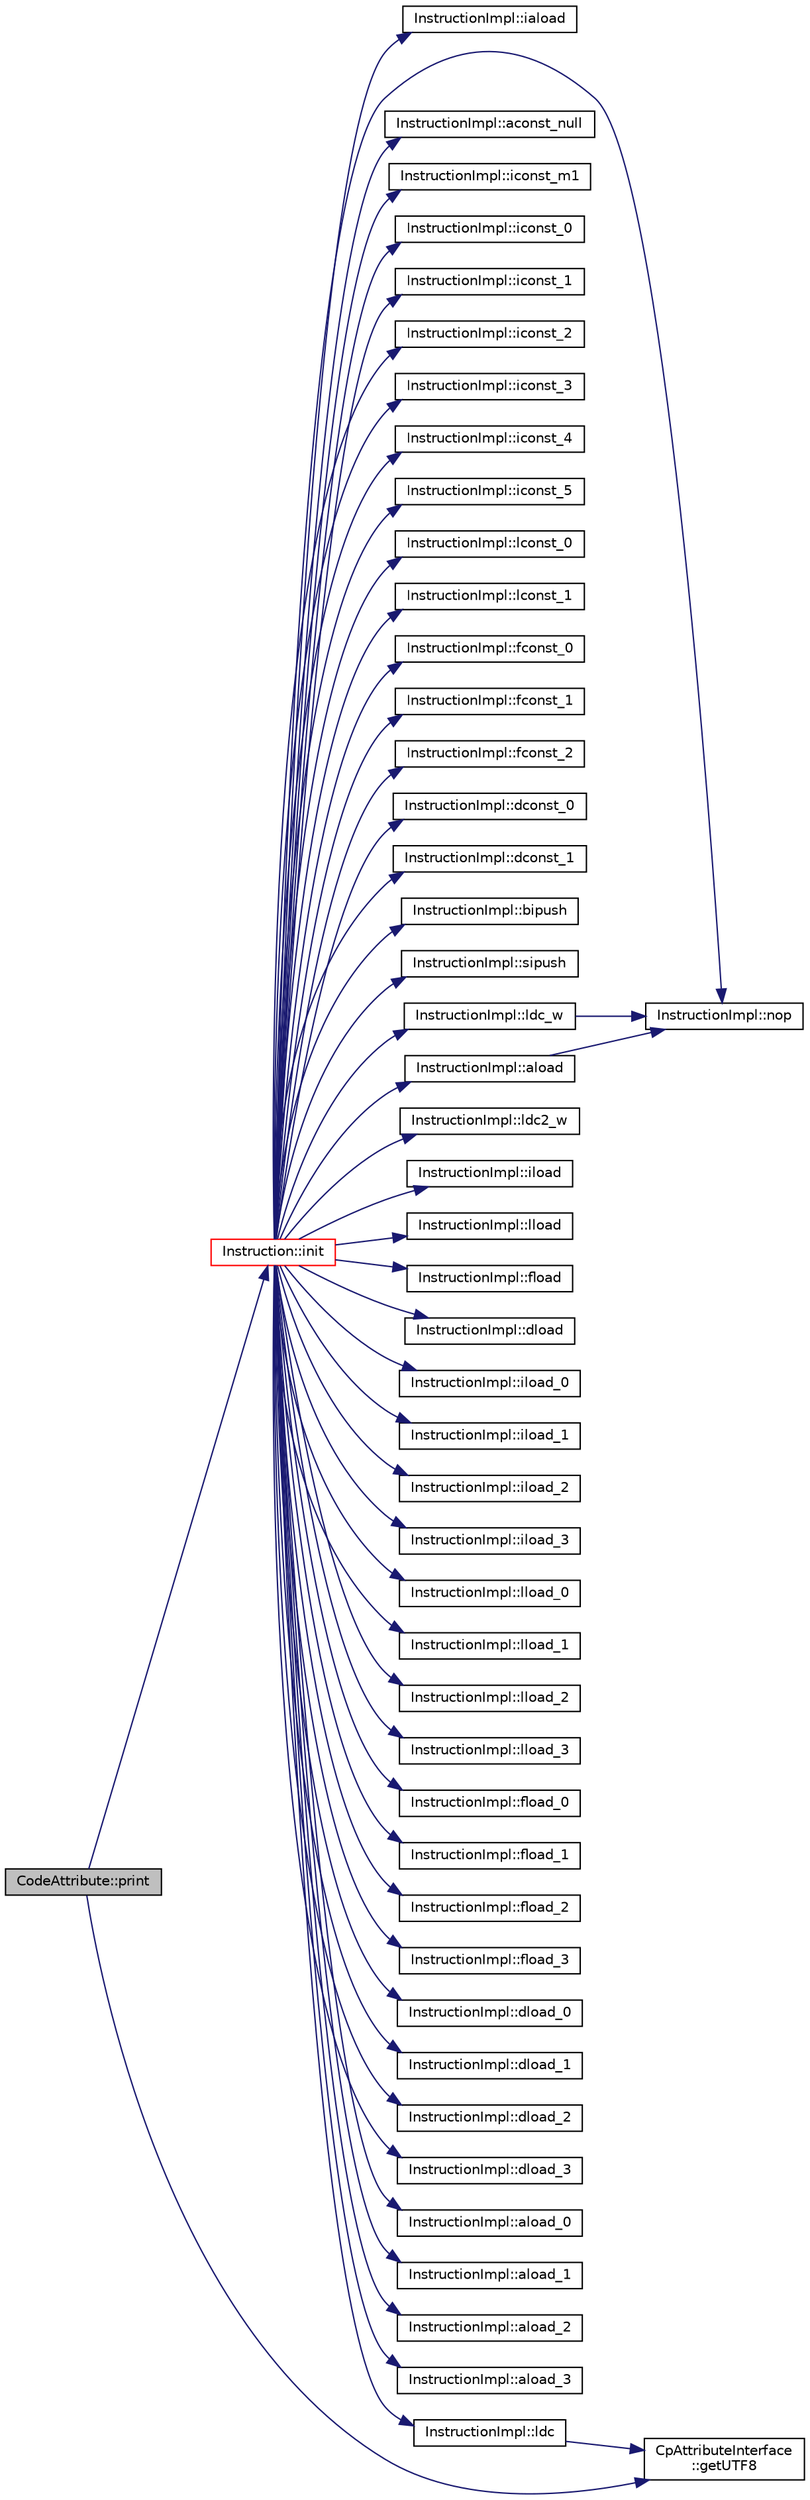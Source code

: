 digraph "CodeAttribute::print"
{
  edge [fontname="Helvetica",fontsize="10",labelfontname="Helvetica",labelfontsize="10"];
  node [fontname="Helvetica",fontsize="10",shape=record];
  rankdir="LR";
  Node1 [label="CodeAttribute::print",height=0.2,width=0.4,color="black", fillcolor="grey75", style="filled", fontcolor="black"];
  Node1 -> Node2 [color="midnightblue",fontsize="10",style="solid"];
  Node2 [label="Instruction::init",height=0.2,width=0.4,color="red", fillcolor="white", style="filled",URL="$class_instruction.html#a145a172552303c9cbd8a5856e31a701b"];
  Node2 -> Node3 [color="midnightblue",fontsize="10",style="solid"];
  Node3 [label="InstructionImpl::nop",height=0.2,width=0.4,color="black", fillcolor="white", style="filled",URL="$class_instruction_impl.html#a167bb8f230879fe6470318755fa3bcc9"];
  Node2 -> Node4 [color="midnightblue",fontsize="10",style="solid"];
  Node4 [label="InstructionImpl::aconst_null",height=0.2,width=0.4,color="black", fillcolor="white", style="filled",URL="$class_instruction_impl.html#a9f1d9c6c5641f592c37652c38e47751d"];
  Node2 -> Node5 [color="midnightblue",fontsize="10",style="solid"];
  Node5 [label="InstructionImpl::iconst_m1",height=0.2,width=0.4,color="black", fillcolor="white", style="filled",URL="$class_instruction_impl.html#ab36fd8503491518fcb80b92f7ee4003c"];
  Node2 -> Node6 [color="midnightblue",fontsize="10",style="solid"];
  Node6 [label="InstructionImpl::iconst_0",height=0.2,width=0.4,color="black", fillcolor="white", style="filled",URL="$class_instruction_impl.html#a51eaef20621f31549bd84147ad484e10"];
  Node2 -> Node7 [color="midnightblue",fontsize="10",style="solid"];
  Node7 [label="InstructionImpl::iconst_1",height=0.2,width=0.4,color="black", fillcolor="white", style="filled",URL="$class_instruction_impl.html#a78866e94cc43dba54dde53608cb18053"];
  Node2 -> Node8 [color="midnightblue",fontsize="10",style="solid"];
  Node8 [label="InstructionImpl::iconst_2",height=0.2,width=0.4,color="black", fillcolor="white", style="filled",URL="$class_instruction_impl.html#ae0e92a5c61dd98da5069d3ad1b03836b"];
  Node2 -> Node9 [color="midnightblue",fontsize="10",style="solid"];
  Node9 [label="InstructionImpl::iconst_3",height=0.2,width=0.4,color="black", fillcolor="white", style="filled",URL="$class_instruction_impl.html#ad19c769fa921833c202c1bce7ca84052"];
  Node2 -> Node10 [color="midnightblue",fontsize="10",style="solid"];
  Node10 [label="InstructionImpl::iconst_4",height=0.2,width=0.4,color="black", fillcolor="white", style="filled",URL="$class_instruction_impl.html#af530e67519244342f5e2700cc7f973ca"];
  Node2 -> Node11 [color="midnightblue",fontsize="10",style="solid"];
  Node11 [label="InstructionImpl::iconst_5",height=0.2,width=0.4,color="black", fillcolor="white", style="filled",URL="$class_instruction_impl.html#a2fa5a88bd16e98d38053a29d7472cd5e"];
  Node2 -> Node12 [color="midnightblue",fontsize="10",style="solid"];
  Node12 [label="InstructionImpl::lconst_0",height=0.2,width=0.4,color="black", fillcolor="white", style="filled",URL="$class_instruction_impl.html#a25630250f742a62db314bb14d57a1ca5"];
  Node2 -> Node13 [color="midnightblue",fontsize="10",style="solid"];
  Node13 [label="InstructionImpl::lconst_1",height=0.2,width=0.4,color="black", fillcolor="white", style="filled",URL="$class_instruction_impl.html#ab11e89546eecf872121a0e01001ed568"];
  Node2 -> Node14 [color="midnightblue",fontsize="10",style="solid"];
  Node14 [label="InstructionImpl::fconst_0",height=0.2,width=0.4,color="black", fillcolor="white", style="filled",URL="$class_instruction_impl.html#adc02f968c70b7a744c149c77fa409b30"];
  Node2 -> Node15 [color="midnightblue",fontsize="10",style="solid"];
  Node15 [label="InstructionImpl::fconst_1",height=0.2,width=0.4,color="black", fillcolor="white", style="filled",URL="$class_instruction_impl.html#a5f45236f5b87f0669b8deb0c42d3a224"];
  Node2 -> Node16 [color="midnightblue",fontsize="10",style="solid"];
  Node16 [label="InstructionImpl::fconst_2",height=0.2,width=0.4,color="black", fillcolor="white", style="filled",URL="$class_instruction_impl.html#a9a4ec1862322d0cdc900b5855dc9b37d"];
  Node2 -> Node17 [color="midnightblue",fontsize="10",style="solid"];
  Node17 [label="InstructionImpl::dconst_0",height=0.2,width=0.4,color="black", fillcolor="white", style="filled",URL="$class_instruction_impl.html#a696c0a12c12c3758719922f01358b070"];
  Node2 -> Node18 [color="midnightblue",fontsize="10",style="solid"];
  Node18 [label="InstructionImpl::dconst_1",height=0.2,width=0.4,color="black", fillcolor="white", style="filled",URL="$class_instruction_impl.html#a784752ba695c693cbee61fe18fbb61e8"];
  Node2 -> Node19 [color="midnightblue",fontsize="10",style="solid"];
  Node19 [label="InstructionImpl::bipush",height=0.2,width=0.4,color="black", fillcolor="white", style="filled",URL="$class_instruction_impl.html#a6d7ad21c1f766cddf753872f728a5532"];
  Node2 -> Node20 [color="midnightblue",fontsize="10",style="solid"];
  Node20 [label="InstructionImpl::sipush",height=0.2,width=0.4,color="black", fillcolor="white", style="filled",URL="$class_instruction_impl.html#a2c6934de13ab206f1ec5c87595f63c32"];
  Node2 -> Node21 [color="midnightblue",fontsize="10",style="solid"];
  Node21 [label="InstructionImpl::ldc",height=0.2,width=0.4,color="black", fillcolor="white", style="filled",URL="$class_instruction_impl.html#ade3ec2b9168ba2026599db6136e60d91"];
  Node21 -> Node22 [color="midnightblue",fontsize="10",style="solid"];
  Node22 [label="CpAttributeInterface\l::getUTF8",height=0.2,width=0.4,color="black", fillcolor="white", style="filled",URL="$struct_cp_attribute_interface.html#a99cabbc15a0af5273a6d324dfbc78f41"];
  Node2 -> Node23 [color="midnightblue",fontsize="10",style="solid"];
  Node23 [label="InstructionImpl::ldc_w",height=0.2,width=0.4,color="black", fillcolor="white", style="filled",URL="$class_instruction_impl.html#aeece337499bb42defdd5e3406c6f7d91"];
  Node23 -> Node3 [color="midnightblue",fontsize="10",style="solid"];
  Node2 -> Node24 [color="midnightblue",fontsize="10",style="solid"];
  Node24 [label="InstructionImpl::ldc2_w",height=0.2,width=0.4,color="black", fillcolor="white", style="filled",URL="$class_instruction_impl.html#aa5f6887f392b6882d3786b8930c26d89"];
  Node2 -> Node25 [color="midnightblue",fontsize="10",style="solid"];
  Node25 [label="InstructionImpl::iload",height=0.2,width=0.4,color="black", fillcolor="white", style="filled",URL="$class_instruction_impl.html#aa2f51d824f0c32bfa73babc0fdd50384"];
  Node2 -> Node26 [color="midnightblue",fontsize="10",style="solid"];
  Node26 [label="InstructionImpl::lload",height=0.2,width=0.4,color="black", fillcolor="white", style="filled",URL="$class_instruction_impl.html#af9943aa1936eea33c3b485beff0a0d47"];
  Node2 -> Node27 [color="midnightblue",fontsize="10",style="solid"];
  Node27 [label="InstructionImpl::fload",height=0.2,width=0.4,color="black", fillcolor="white", style="filled",URL="$class_instruction_impl.html#abbca347cb9b0f021641b5357335e3853"];
  Node2 -> Node28 [color="midnightblue",fontsize="10",style="solid"];
  Node28 [label="InstructionImpl::dload",height=0.2,width=0.4,color="black", fillcolor="white", style="filled",URL="$class_instruction_impl.html#a1edb8bbe0765bd8ee3c8d6ff9cb16d8c"];
  Node2 -> Node29 [color="midnightblue",fontsize="10",style="solid"];
  Node29 [label="InstructionImpl::aload",height=0.2,width=0.4,color="black", fillcolor="white", style="filled",URL="$class_instruction_impl.html#acaf8450ee2d7ac32332ffc780d6d3fc2"];
  Node29 -> Node3 [color="midnightblue",fontsize="10",style="solid"];
  Node2 -> Node30 [color="midnightblue",fontsize="10",style="solid"];
  Node30 [label="InstructionImpl::iload_0",height=0.2,width=0.4,color="black", fillcolor="white", style="filled",URL="$class_instruction_impl.html#adea38c5f54c7ade26205d7d141eb1048"];
  Node2 -> Node31 [color="midnightblue",fontsize="10",style="solid"];
  Node31 [label="InstructionImpl::iload_1",height=0.2,width=0.4,color="black", fillcolor="white", style="filled",URL="$class_instruction_impl.html#a42f0e57938988a4058b4c74ba80b8c74"];
  Node2 -> Node32 [color="midnightblue",fontsize="10",style="solid"];
  Node32 [label="InstructionImpl::iload_2",height=0.2,width=0.4,color="black", fillcolor="white", style="filled",URL="$class_instruction_impl.html#a30c976088ff52adde499764173f72369"];
  Node2 -> Node33 [color="midnightblue",fontsize="10",style="solid"];
  Node33 [label="InstructionImpl::iload_3",height=0.2,width=0.4,color="black", fillcolor="white", style="filled",URL="$class_instruction_impl.html#a489974853597b8edb6e33e97640cc127"];
  Node2 -> Node34 [color="midnightblue",fontsize="10",style="solid"];
  Node34 [label="InstructionImpl::lload_0",height=0.2,width=0.4,color="black", fillcolor="white", style="filled",URL="$class_instruction_impl.html#a156698ed78d3a9884687468011c03483"];
  Node2 -> Node35 [color="midnightblue",fontsize="10",style="solid"];
  Node35 [label="InstructionImpl::lload_1",height=0.2,width=0.4,color="black", fillcolor="white", style="filled",URL="$class_instruction_impl.html#af5fd7b5e53a334678a73cc7ab25c1224"];
  Node2 -> Node36 [color="midnightblue",fontsize="10",style="solid"];
  Node36 [label="InstructionImpl::lload_2",height=0.2,width=0.4,color="black", fillcolor="white", style="filled",URL="$class_instruction_impl.html#a8db010030123db37e9d7c394d4e45f74"];
  Node2 -> Node37 [color="midnightblue",fontsize="10",style="solid"];
  Node37 [label="InstructionImpl::lload_3",height=0.2,width=0.4,color="black", fillcolor="white", style="filled",URL="$class_instruction_impl.html#ab86040544e0846841c1be9bca04d29f7"];
  Node2 -> Node38 [color="midnightblue",fontsize="10",style="solid"];
  Node38 [label="InstructionImpl::fload_0",height=0.2,width=0.4,color="black", fillcolor="white", style="filled",URL="$class_instruction_impl.html#ad207667ed60ada69001332f601f0e363"];
  Node2 -> Node39 [color="midnightblue",fontsize="10",style="solid"];
  Node39 [label="InstructionImpl::fload_1",height=0.2,width=0.4,color="black", fillcolor="white", style="filled",URL="$class_instruction_impl.html#ac9e63334d91bc0fa4f75fd682e1c9e0c"];
  Node2 -> Node40 [color="midnightblue",fontsize="10",style="solid"];
  Node40 [label="InstructionImpl::fload_2",height=0.2,width=0.4,color="black", fillcolor="white", style="filled",URL="$class_instruction_impl.html#ac37e26a21d3f2660a14c5ddd62ba6b4e"];
  Node2 -> Node41 [color="midnightblue",fontsize="10",style="solid"];
  Node41 [label="InstructionImpl::fload_3",height=0.2,width=0.4,color="black", fillcolor="white", style="filled",URL="$class_instruction_impl.html#a559d32105a7d3de553c94fbc81c56582"];
  Node2 -> Node42 [color="midnightblue",fontsize="10",style="solid"];
  Node42 [label="InstructionImpl::dload_0",height=0.2,width=0.4,color="black", fillcolor="white", style="filled",URL="$class_instruction_impl.html#ab985bf403ff92d0d95b72cbda7385908"];
  Node2 -> Node43 [color="midnightblue",fontsize="10",style="solid"];
  Node43 [label="InstructionImpl::dload_1",height=0.2,width=0.4,color="black", fillcolor="white", style="filled",URL="$class_instruction_impl.html#a19ed4af0c3c1c994605b36af9d615166"];
  Node2 -> Node44 [color="midnightblue",fontsize="10",style="solid"];
  Node44 [label="InstructionImpl::dload_2",height=0.2,width=0.4,color="black", fillcolor="white", style="filled",URL="$class_instruction_impl.html#a0be8b8aa6b50b99ba118e8a3f03e15df"];
  Node2 -> Node45 [color="midnightblue",fontsize="10",style="solid"];
  Node45 [label="InstructionImpl::dload_3",height=0.2,width=0.4,color="black", fillcolor="white", style="filled",URL="$class_instruction_impl.html#abe1a1b55ce20077c8cfb3bb7ac408d18"];
  Node2 -> Node46 [color="midnightblue",fontsize="10",style="solid"];
  Node46 [label="InstructionImpl::aload_0",height=0.2,width=0.4,color="black", fillcolor="white", style="filled",URL="$class_instruction_impl.html#a1c4efccd5cd7286ec5f091ac75281a97"];
  Node2 -> Node47 [color="midnightblue",fontsize="10",style="solid"];
  Node47 [label="InstructionImpl::aload_1",height=0.2,width=0.4,color="black", fillcolor="white", style="filled",URL="$class_instruction_impl.html#ae6fe2f4e86ce362133b9fcf5d0a87066"];
  Node2 -> Node48 [color="midnightblue",fontsize="10",style="solid"];
  Node48 [label="InstructionImpl::aload_2",height=0.2,width=0.4,color="black", fillcolor="white", style="filled",URL="$class_instruction_impl.html#a3879a6b11d8c8a65d720ae342310d82f"];
  Node2 -> Node49 [color="midnightblue",fontsize="10",style="solid"];
  Node49 [label="InstructionImpl::aload_3",height=0.2,width=0.4,color="black", fillcolor="white", style="filled",URL="$class_instruction_impl.html#ae9fd9c8b44b618bba0426eae10b14082"];
  Node2 -> Node50 [color="midnightblue",fontsize="10",style="solid"];
  Node50 [label="InstructionImpl::iaload",height=0.2,width=0.4,color="black", fillcolor="white", style="filled",URL="$class_instruction_impl.html#a23407267ca6c24df4b2138e5a5b40788"];
  Node1 -> Node22 [color="midnightblue",fontsize="10",style="solid"];
}
